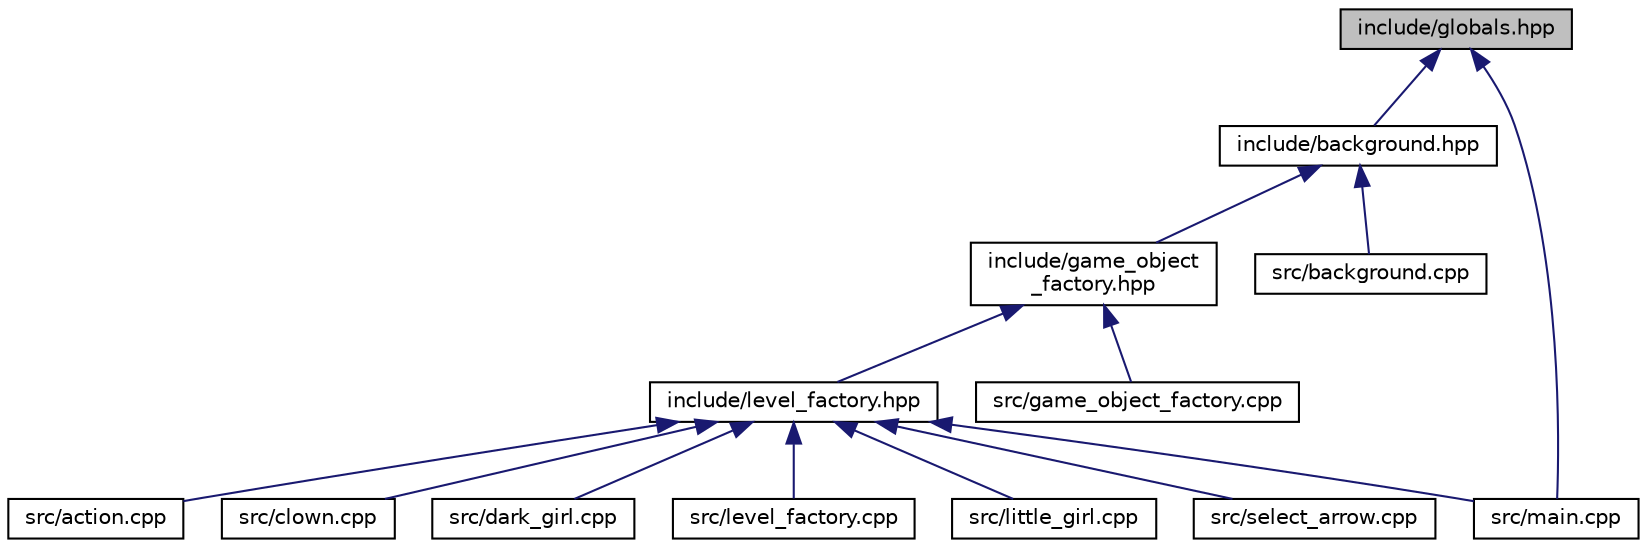 digraph "include/globals.hpp"
{
  edge [fontname="Helvetica",fontsize="10",labelfontname="Helvetica",labelfontsize="10"];
  node [fontname="Helvetica",fontsize="10",shape=record];
  Node1 [label="include/globals.hpp",height=0.2,width=0.4,color="black", fillcolor="grey75", style="filled", fontcolor="black"];
  Node1 -> Node2 [dir="back",color="midnightblue",fontsize="10",style="solid"];
  Node2 [label="include/background.hpp",height=0.2,width=0.4,color="black", fillcolor="white", style="filled",URL="$background_8hpp.html"];
  Node2 -> Node3 [dir="back",color="midnightblue",fontsize="10",style="solid"];
  Node3 [label="include/game_object\l_factory.hpp",height=0.2,width=0.4,color="black", fillcolor="white", style="filled",URL="$game__object__factory_8hpp.html"];
  Node3 -> Node4 [dir="back",color="midnightblue",fontsize="10",style="solid"];
  Node4 [label="include/level_factory.hpp",height=0.2,width=0.4,color="black", fillcolor="white", style="filled",URL="$level__factory_8hpp.html"];
  Node4 -> Node5 [dir="back",color="midnightblue",fontsize="10",style="solid"];
  Node5 [label="src/action.cpp",height=0.2,width=0.4,color="black", fillcolor="white", style="filled",URL="$action_8cpp.html"];
  Node4 -> Node6 [dir="back",color="midnightblue",fontsize="10",style="solid"];
  Node6 [label="src/clown.cpp",height=0.2,width=0.4,color="black", fillcolor="white", style="filled",URL="$clown_8cpp.html"];
  Node4 -> Node7 [dir="back",color="midnightblue",fontsize="10",style="solid"];
  Node7 [label="src/dark_girl.cpp",height=0.2,width=0.4,color="black", fillcolor="white", style="filled",URL="$dark__girl_8cpp.html"];
  Node4 -> Node8 [dir="back",color="midnightblue",fontsize="10",style="solid"];
  Node8 [label="src/level_factory.cpp",height=0.2,width=0.4,color="black", fillcolor="white", style="filled",URL="$level__factory_8cpp.html"];
  Node4 -> Node9 [dir="back",color="midnightblue",fontsize="10",style="solid"];
  Node9 [label="src/little_girl.cpp",height=0.2,width=0.4,color="black", fillcolor="white", style="filled",URL="$little__girl_8cpp.html"];
  Node4 -> Node10 [dir="back",color="midnightblue",fontsize="10",style="solid"];
  Node10 [label="src/main.cpp",height=0.2,width=0.4,color="black", fillcolor="white", style="filled",URL="$main_8cpp.html"];
  Node4 -> Node11 [dir="back",color="midnightblue",fontsize="10",style="solid"];
  Node11 [label="src/select_arrow.cpp",height=0.2,width=0.4,color="black", fillcolor="white", style="filled",URL="$select__arrow_8cpp.html"];
  Node3 -> Node12 [dir="back",color="midnightblue",fontsize="10",style="solid"];
  Node12 [label="src/game_object_factory.cpp",height=0.2,width=0.4,color="black", fillcolor="white", style="filled",URL="$game__object__factory_8cpp.html"];
  Node2 -> Node13 [dir="back",color="midnightblue",fontsize="10",style="solid"];
  Node13 [label="src/background.cpp",height=0.2,width=0.4,color="black", fillcolor="white", style="filled",URL="$background_8cpp.html"];
  Node1 -> Node10 [dir="back",color="midnightblue",fontsize="10",style="solid"];
}
